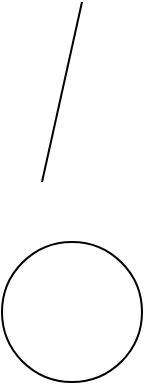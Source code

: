 <mxfile>
    <diagram id="s_TSOJN3ynL9YYAC-Cpt" name="Page-1">
        <mxGraphModel dx="420" dy="1460" grid="1" gridSize="10" guides="1" tooltips="1" connect="1" arrows="1" fold="1" page="1" pageScale="1" pageWidth="827" pageHeight="1169" math="0" shadow="0">
            <root>
                <mxCell id="0"/>
                <mxCell id="1" parent="0"/>
                <mxCell id="5" value="" style="endArrow=none;html=1;" parent="1" edge="1">
                    <mxGeometry width="50" height="50" relative="1" as="geometry">
                        <mxPoint x="90" y="60" as="sourcePoint"/>
                        <mxPoint x="110" y="-30" as="targetPoint"/>
                    </mxGeometry>
                </mxCell>
                <mxCell id="6" value="" style="ellipse;whiteSpace=wrap;html=1;aspect=fixed;" vertex="1" parent="1">
                    <mxGeometry x="70" y="90" width="70" height="70" as="geometry"/>
                </mxCell>
            </root>
        </mxGraphModel>
    </diagram>
</mxfile>